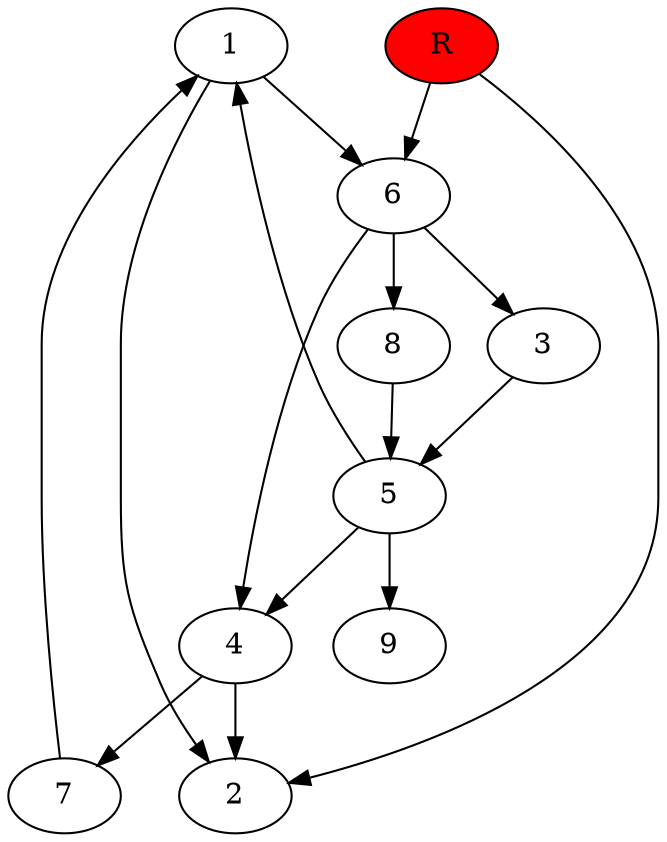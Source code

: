 digraph prb42932 {
	1
	2
	3
	4
	5
	6
	7
	8
	R [fillcolor="#ff0000" style=filled]
	1 -> 2
	1 -> 6
	3 -> 5
	4 -> 2
	4 -> 7
	5 -> 1
	5 -> 4
	5 -> 9
	6 -> 3
	6 -> 4
	6 -> 8
	7 -> 1
	8 -> 5
	R -> 2
	R -> 6
}
